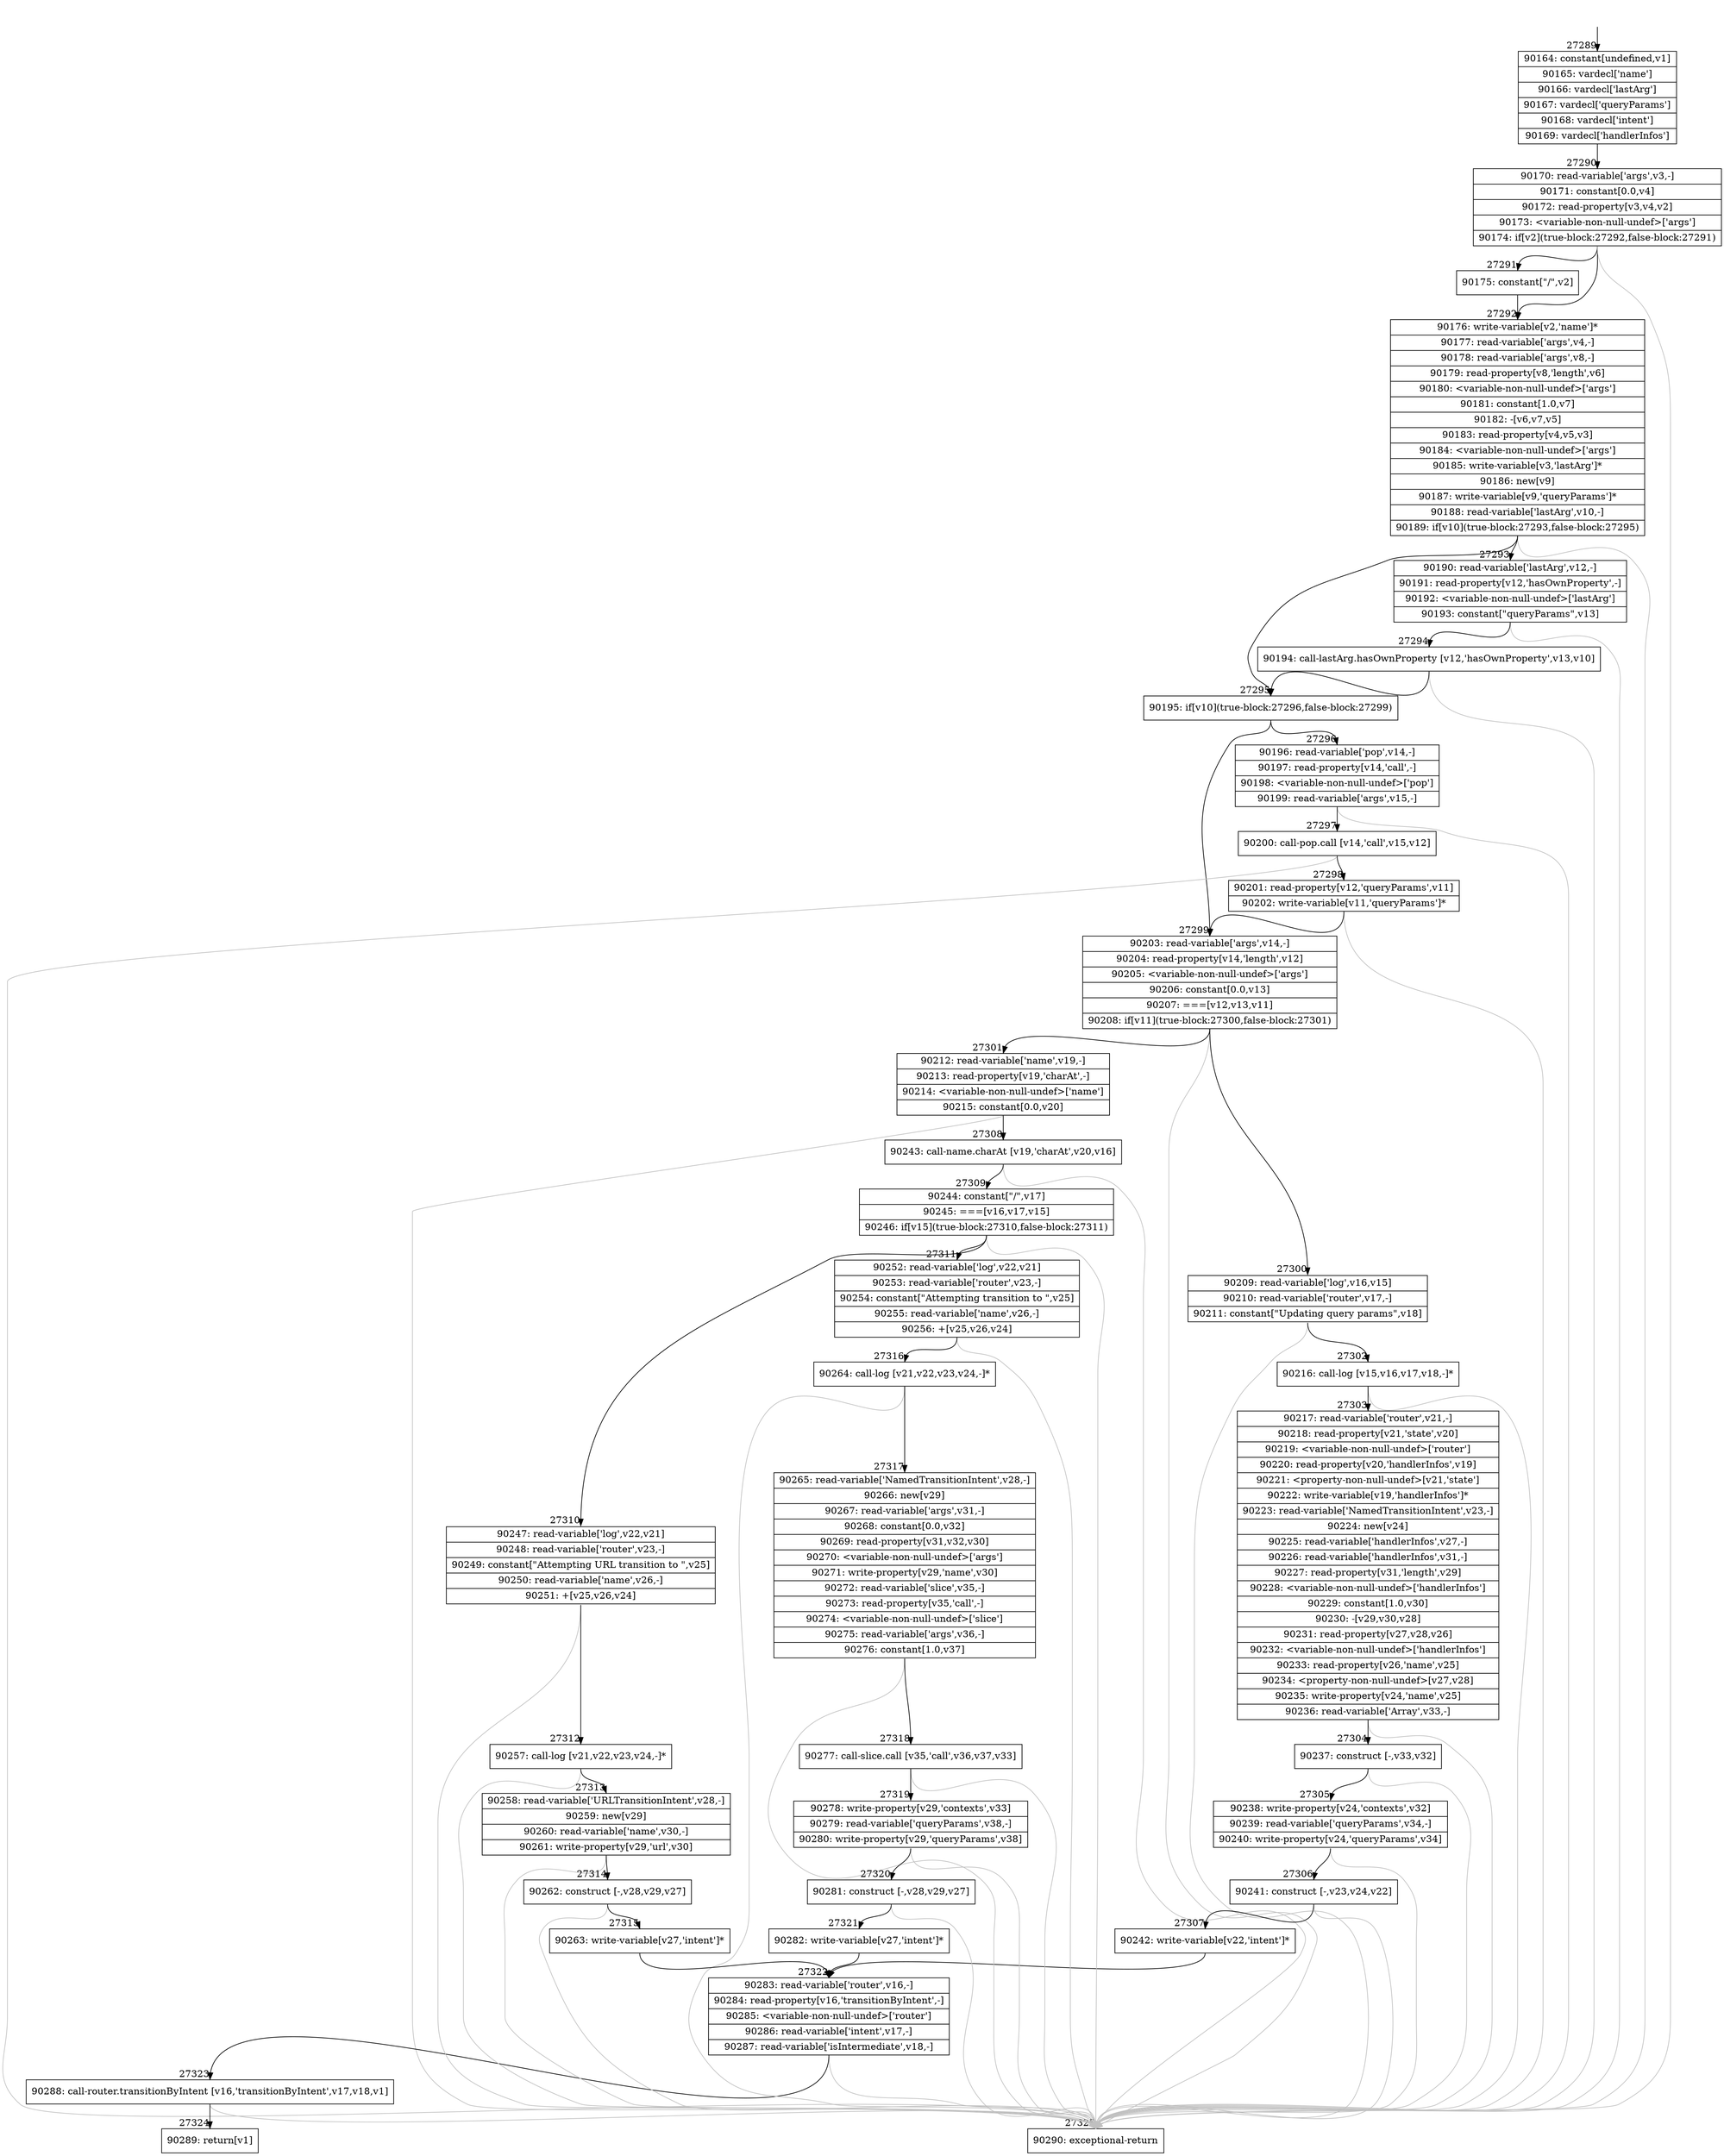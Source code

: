 digraph {
rankdir="TD"
BB_entry2387[shape=none,label=""];
BB_entry2387 -> BB27289 [tailport=s, headport=n, headlabel="    27289"]
BB27289 [shape=record label="{90164: constant[undefined,v1]|90165: vardecl['name']|90166: vardecl['lastArg']|90167: vardecl['queryParams']|90168: vardecl['intent']|90169: vardecl['handlerInfos']}" ] 
BB27289 -> BB27290 [tailport=s, headport=n, headlabel="      27290"]
BB27290 [shape=record label="{90170: read-variable['args',v3,-]|90171: constant[0.0,v4]|90172: read-property[v3,v4,v2]|90173: \<variable-non-null-undef\>['args']|90174: if[v2](true-block:27292,false-block:27291)}" ] 
BB27290 -> BB27292 [tailport=s, headport=n, headlabel="      27292"]
BB27290 -> BB27291 [tailport=s, headport=n, headlabel="      27291"]
BB27290 -> BB27325 [tailport=s, headport=n, color=gray, headlabel="      27325"]
BB27291 [shape=record label="{90175: constant[\"/\",v2]}" ] 
BB27291 -> BB27292 [tailport=s, headport=n]
BB27292 [shape=record label="{90176: write-variable[v2,'name']*|90177: read-variable['args',v4,-]|90178: read-variable['args',v8,-]|90179: read-property[v8,'length',v6]|90180: \<variable-non-null-undef\>['args']|90181: constant[1.0,v7]|90182: -[v6,v7,v5]|90183: read-property[v4,v5,v3]|90184: \<variable-non-null-undef\>['args']|90185: write-variable[v3,'lastArg']*|90186: new[v9]|90187: write-variable[v9,'queryParams']*|90188: read-variable['lastArg',v10,-]|90189: if[v10](true-block:27293,false-block:27295)}" ] 
BB27292 -> BB27295 [tailport=s, headport=n, headlabel="      27295"]
BB27292 -> BB27293 [tailport=s, headport=n, headlabel="      27293"]
BB27292 -> BB27325 [tailport=s, headport=n, color=gray]
BB27293 [shape=record label="{90190: read-variable['lastArg',v12,-]|90191: read-property[v12,'hasOwnProperty',-]|90192: \<variable-non-null-undef\>['lastArg']|90193: constant[\"queryParams\",v13]}" ] 
BB27293 -> BB27294 [tailport=s, headport=n, headlabel="      27294"]
BB27293 -> BB27325 [tailport=s, headport=n, color=gray]
BB27294 [shape=record label="{90194: call-lastArg.hasOwnProperty [v12,'hasOwnProperty',v13,v10]}" ] 
BB27294 -> BB27295 [tailport=s, headport=n]
BB27294 -> BB27325 [tailport=s, headport=n, color=gray]
BB27295 [shape=record label="{90195: if[v10](true-block:27296,false-block:27299)}" ] 
BB27295 -> BB27296 [tailport=s, headport=n, headlabel="      27296"]
BB27295 -> BB27299 [tailport=s, headport=n, headlabel="      27299"]
BB27296 [shape=record label="{90196: read-variable['pop',v14,-]|90197: read-property[v14,'call',-]|90198: \<variable-non-null-undef\>['pop']|90199: read-variable['args',v15,-]}" ] 
BB27296 -> BB27297 [tailport=s, headport=n, headlabel="      27297"]
BB27296 -> BB27325 [tailport=s, headport=n, color=gray]
BB27297 [shape=record label="{90200: call-pop.call [v14,'call',v15,v12]}" ] 
BB27297 -> BB27298 [tailport=s, headport=n, headlabel="      27298"]
BB27297 -> BB27325 [tailport=s, headport=n, color=gray]
BB27298 [shape=record label="{90201: read-property[v12,'queryParams',v11]|90202: write-variable[v11,'queryParams']*}" ] 
BB27298 -> BB27299 [tailport=s, headport=n]
BB27298 -> BB27325 [tailport=s, headport=n, color=gray]
BB27299 [shape=record label="{90203: read-variable['args',v14,-]|90204: read-property[v14,'length',v12]|90205: \<variable-non-null-undef\>['args']|90206: constant[0.0,v13]|90207: ===[v12,v13,v11]|90208: if[v11](true-block:27300,false-block:27301)}" ] 
BB27299 -> BB27300 [tailport=s, headport=n, headlabel="      27300"]
BB27299 -> BB27301 [tailport=s, headport=n, headlabel="      27301"]
BB27299 -> BB27325 [tailport=s, headport=n, color=gray]
BB27300 [shape=record label="{90209: read-variable['log',v16,v15]|90210: read-variable['router',v17,-]|90211: constant[\"Updating query params\",v18]}" ] 
BB27300 -> BB27302 [tailport=s, headport=n, headlabel="      27302"]
BB27300 -> BB27325 [tailport=s, headport=n, color=gray]
BB27301 [shape=record label="{90212: read-variable['name',v19,-]|90213: read-property[v19,'charAt',-]|90214: \<variable-non-null-undef\>['name']|90215: constant[0.0,v20]}" ] 
BB27301 -> BB27308 [tailport=s, headport=n, headlabel="      27308"]
BB27301 -> BB27325 [tailport=s, headport=n, color=gray]
BB27302 [shape=record label="{90216: call-log [v15,v16,v17,v18,-]*}" ] 
BB27302 -> BB27303 [tailport=s, headport=n, headlabel="      27303"]
BB27302 -> BB27325 [tailport=s, headport=n, color=gray]
BB27303 [shape=record label="{90217: read-variable['router',v21,-]|90218: read-property[v21,'state',v20]|90219: \<variable-non-null-undef\>['router']|90220: read-property[v20,'handlerInfos',v19]|90221: \<property-non-null-undef\>[v21,'state']|90222: write-variable[v19,'handlerInfos']*|90223: read-variable['NamedTransitionIntent',v23,-]|90224: new[v24]|90225: read-variable['handlerInfos',v27,-]|90226: read-variable['handlerInfos',v31,-]|90227: read-property[v31,'length',v29]|90228: \<variable-non-null-undef\>['handlerInfos']|90229: constant[1.0,v30]|90230: -[v29,v30,v28]|90231: read-property[v27,v28,v26]|90232: \<variable-non-null-undef\>['handlerInfos']|90233: read-property[v26,'name',v25]|90234: \<property-non-null-undef\>[v27,v28]|90235: write-property[v24,'name',v25]|90236: read-variable['Array',v33,-]}" ] 
BB27303 -> BB27304 [tailport=s, headport=n, headlabel="      27304"]
BB27303 -> BB27325 [tailport=s, headport=n, color=gray]
BB27304 [shape=record label="{90237: construct [-,v33,v32]}" ] 
BB27304 -> BB27305 [tailport=s, headport=n, headlabel="      27305"]
BB27304 -> BB27325 [tailport=s, headport=n, color=gray]
BB27305 [shape=record label="{90238: write-property[v24,'contexts',v32]|90239: read-variable['queryParams',v34,-]|90240: write-property[v24,'queryParams',v34]}" ] 
BB27305 -> BB27306 [tailport=s, headport=n, headlabel="      27306"]
BB27305 -> BB27325 [tailport=s, headport=n, color=gray]
BB27306 [shape=record label="{90241: construct [-,v23,v24,v22]}" ] 
BB27306 -> BB27307 [tailport=s, headport=n, headlabel="      27307"]
BB27306 -> BB27325 [tailport=s, headport=n, color=gray]
BB27307 [shape=record label="{90242: write-variable[v22,'intent']*}" ] 
BB27307 -> BB27322 [tailport=s, headport=n, headlabel="      27322"]
BB27308 [shape=record label="{90243: call-name.charAt [v19,'charAt',v20,v16]}" ] 
BB27308 -> BB27309 [tailport=s, headport=n, headlabel="      27309"]
BB27308 -> BB27325 [tailport=s, headport=n, color=gray]
BB27309 [shape=record label="{90244: constant[\"/\",v17]|90245: ===[v16,v17,v15]|90246: if[v15](true-block:27310,false-block:27311)}" ] 
BB27309 -> BB27310 [tailport=s, headport=n, headlabel="      27310"]
BB27309 -> BB27311 [tailport=s, headport=n, headlabel="      27311"]
BB27309 -> BB27325 [tailport=s, headport=n, color=gray]
BB27310 [shape=record label="{90247: read-variable['log',v22,v21]|90248: read-variable['router',v23,-]|90249: constant[\"Attempting URL transition to \",v25]|90250: read-variable['name',v26,-]|90251: +[v25,v26,v24]}" ] 
BB27310 -> BB27312 [tailport=s, headport=n, headlabel="      27312"]
BB27310 -> BB27325 [tailport=s, headport=n, color=gray]
BB27311 [shape=record label="{90252: read-variable['log',v22,v21]|90253: read-variable['router',v23,-]|90254: constant[\"Attempting transition to \",v25]|90255: read-variable['name',v26,-]|90256: +[v25,v26,v24]}" ] 
BB27311 -> BB27316 [tailport=s, headport=n, headlabel="      27316"]
BB27311 -> BB27325 [tailport=s, headport=n, color=gray]
BB27312 [shape=record label="{90257: call-log [v21,v22,v23,v24,-]*}" ] 
BB27312 -> BB27313 [tailport=s, headport=n, headlabel="      27313"]
BB27312 -> BB27325 [tailport=s, headport=n, color=gray]
BB27313 [shape=record label="{90258: read-variable['URLTransitionIntent',v28,-]|90259: new[v29]|90260: read-variable['name',v30,-]|90261: write-property[v29,'url',v30]}" ] 
BB27313 -> BB27314 [tailport=s, headport=n, headlabel="      27314"]
BB27313 -> BB27325 [tailport=s, headport=n, color=gray]
BB27314 [shape=record label="{90262: construct [-,v28,v29,v27]}" ] 
BB27314 -> BB27315 [tailport=s, headport=n, headlabel="      27315"]
BB27314 -> BB27325 [tailport=s, headport=n, color=gray]
BB27315 [shape=record label="{90263: write-variable[v27,'intent']*}" ] 
BB27315 -> BB27322 [tailport=s, headport=n]
BB27316 [shape=record label="{90264: call-log [v21,v22,v23,v24,-]*}" ] 
BB27316 -> BB27317 [tailport=s, headport=n, headlabel="      27317"]
BB27316 -> BB27325 [tailport=s, headport=n, color=gray]
BB27317 [shape=record label="{90265: read-variable['NamedTransitionIntent',v28,-]|90266: new[v29]|90267: read-variable['args',v31,-]|90268: constant[0.0,v32]|90269: read-property[v31,v32,v30]|90270: \<variable-non-null-undef\>['args']|90271: write-property[v29,'name',v30]|90272: read-variable['slice',v35,-]|90273: read-property[v35,'call',-]|90274: \<variable-non-null-undef\>['slice']|90275: read-variable['args',v36,-]|90276: constant[1.0,v37]}" ] 
BB27317 -> BB27318 [tailport=s, headport=n, headlabel="      27318"]
BB27317 -> BB27325 [tailport=s, headport=n, color=gray]
BB27318 [shape=record label="{90277: call-slice.call [v35,'call',v36,v37,v33]}" ] 
BB27318 -> BB27319 [tailport=s, headport=n, headlabel="      27319"]
BB27318 -> BB27325 [tailport=s, headport=n, color=gray]
BB27319 [shape=record label="{90278: write-property[v29,'contexts',v33]|90279: read-variable['queryParams',v38,-]|90280: write-property[v29,'queryParams',v38]}" ] 
BB27319 -> BB27320 [tailport=s, headport=n, headlabel="      27320"]
BB27319 -> BB27325 [tailport=s, headport=n, color=gray]
BB27320 [shape=record label="{90281: construct [-,v28,v29,v27]}" ] 
BB27320 -> BB27321 [tailport=s, headport=n, headlabel="      27321"]
BB27320 -> BB27325 [tailport=s, headport=n, color=gray]
BB27321 [shape=record label="{90282: write-variable[v27,'intent']*}" ] 
BB27321 -> BB27322 [tailport=s, headport=n]
BB27322 [shape=record label="{90283: read-variable['router',v16,-]|90284: read-property[v16,'transitionByIntent',-]|90285: \<variable-non-null-undef\>['router']|90286: read-variable['intent',v17,-]|90287: read-variable['isIntermediate',v18,-]}" ] 
BB27322 -> BB27323 [tailport=s, headport=n, headlabel="      27323"]
BB27322 -> BB27325 [tailport=s, headport=n, color=gray]
BB27323 [shape=record label="{90288: call-router.transitionByIntent [v16,'transitionByIntent',v17,v18,v1]}" ] 
BB27323 -> BB27324 [tailport=s, headport=n, headlabel="      27324"]
BB27323 -> BB27325 [tailport=s, headport=n, color=gray]
BB27324 [shape=record label="{90289: return[v1]}" ] 
BB27325 [shape=record label="{90290: exceptional-return}" ] 
//#$~ 49197
}
